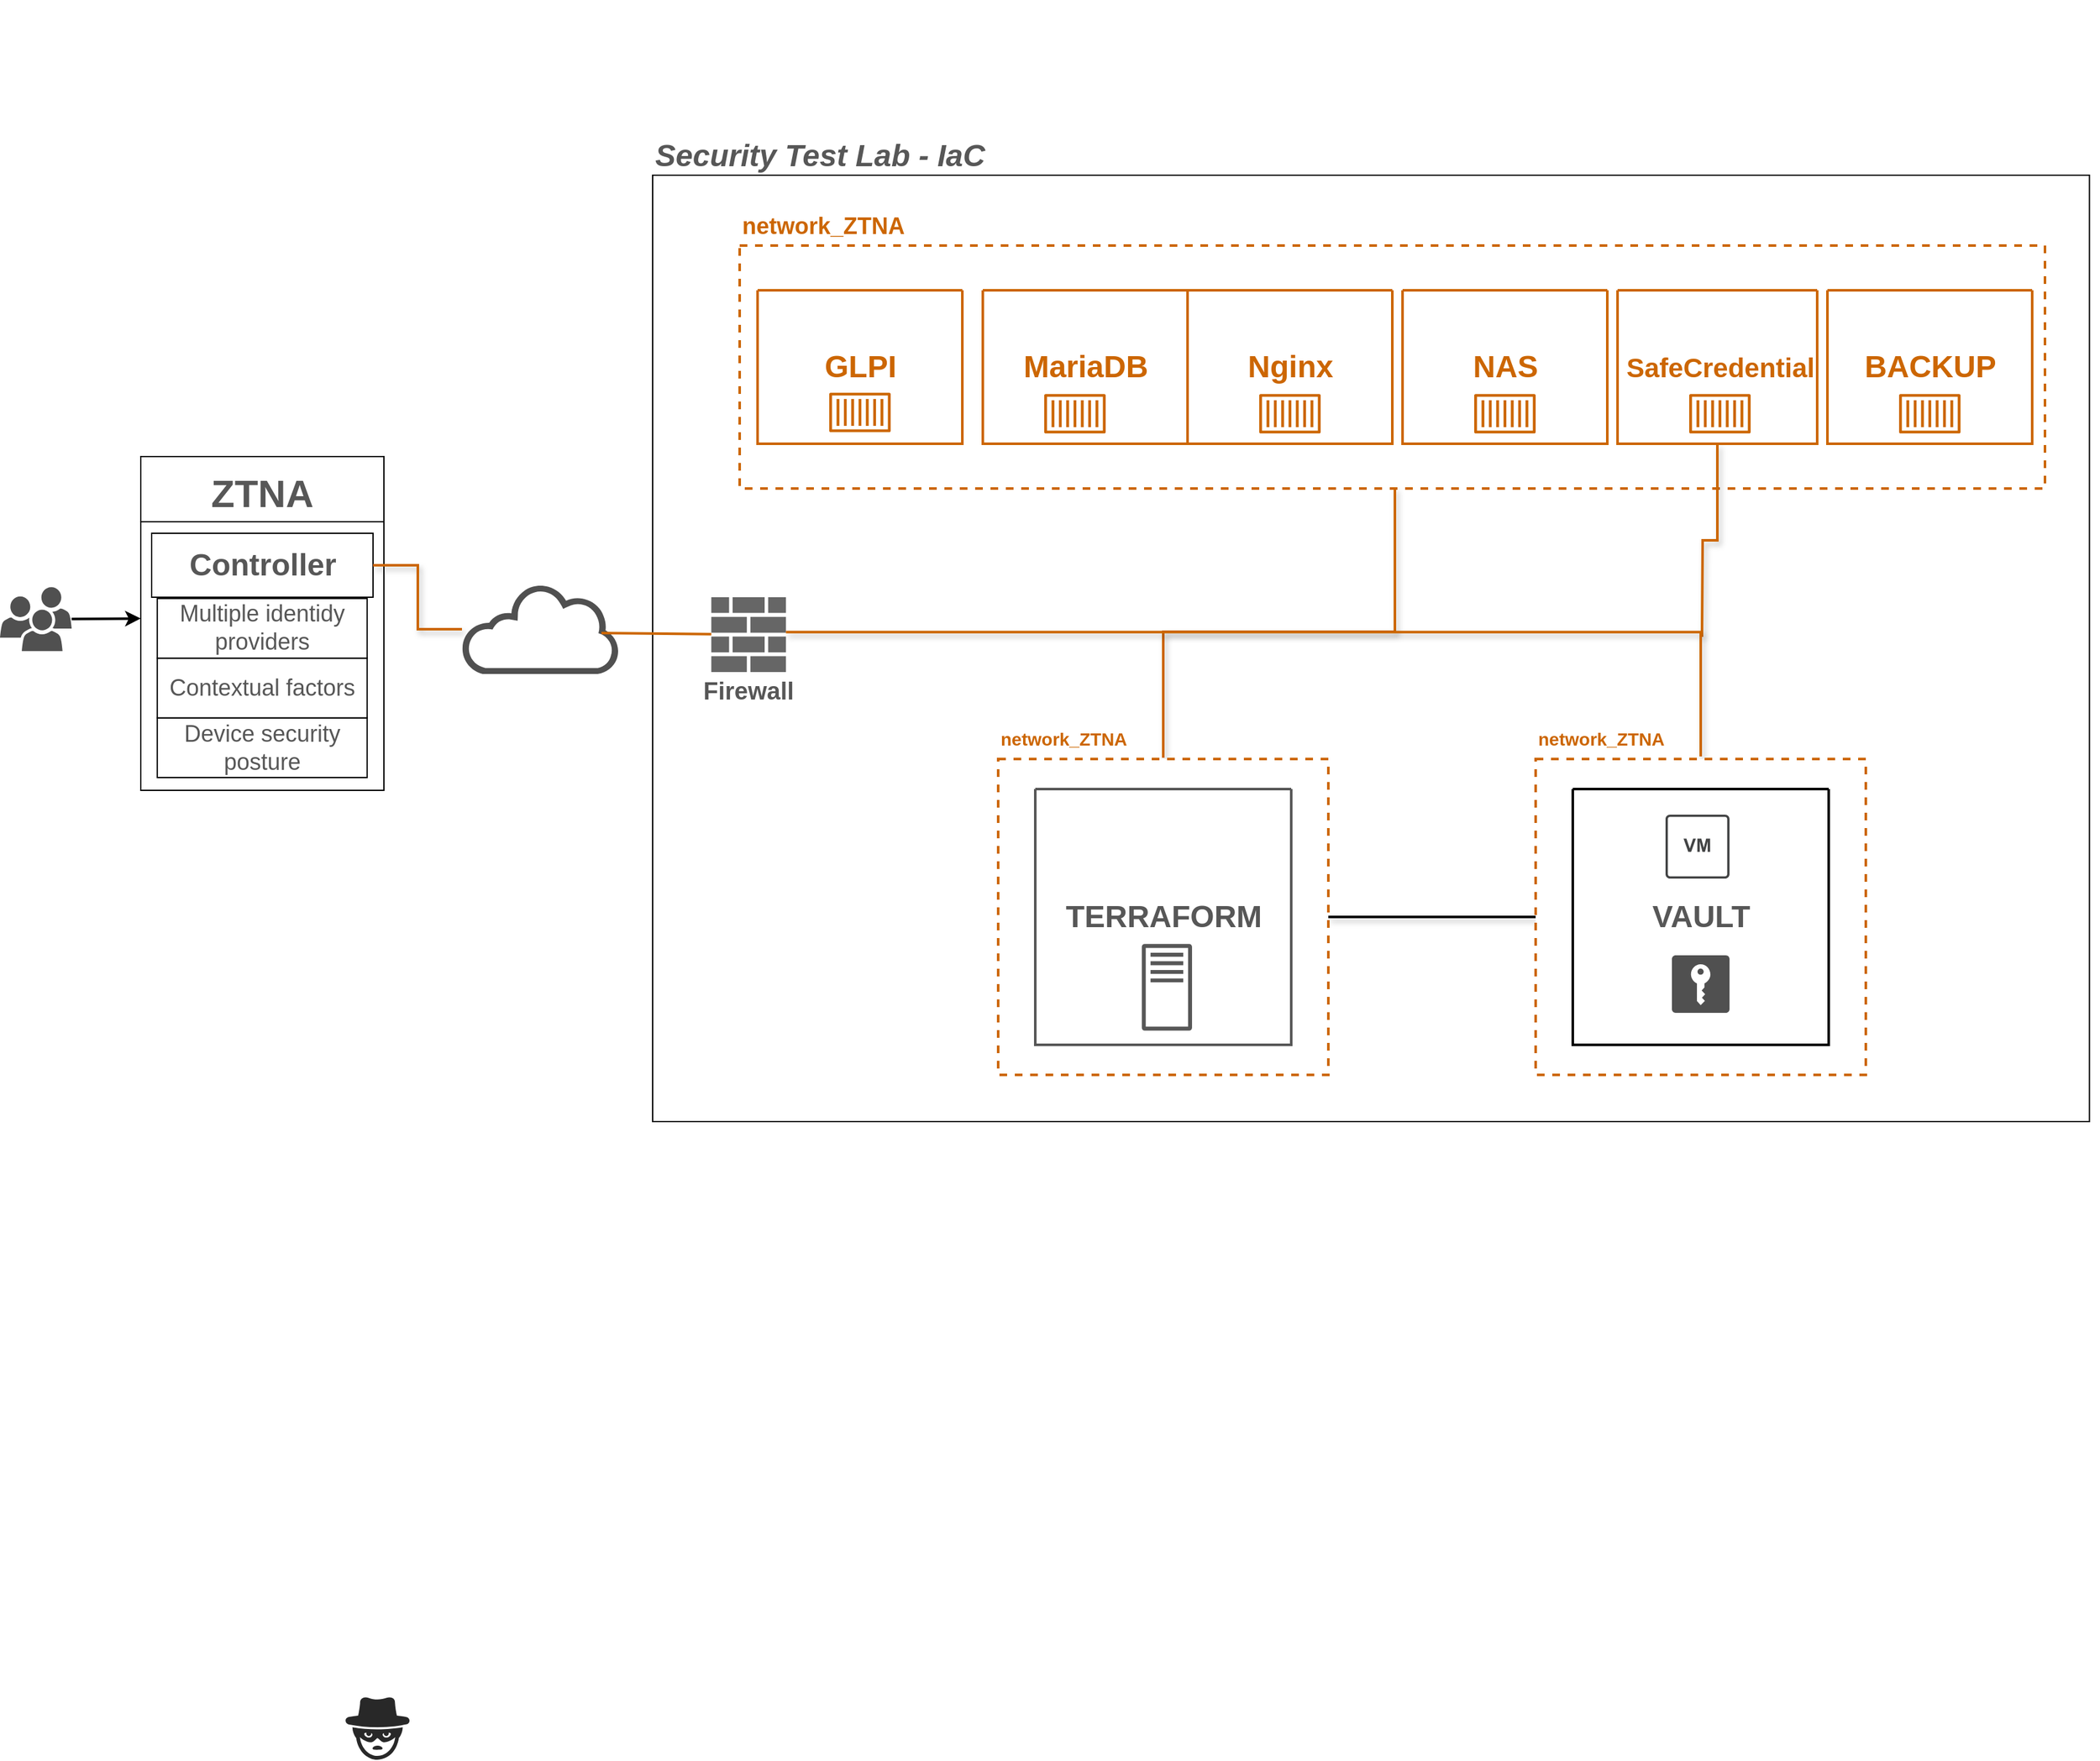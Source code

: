<mxfile version="24.8.3">
  <diagram name="Página-1" id="4tEYT7AZ6MiVWFtFd2NR">
    <mxGraphModel grid="1" page="1" gridSize="10" guides="1" tooltips="1" connect="1" arrows="1" fold="1" pageScale="0.75" pageWidth="827" pageHeight="1169" math="0" shadow="0">
      <root>
        <mxCell id="0" />
        <mxCell id="1" parent="0" />
        <mxCell id="ann6PepIxFPNm6nObkSO-4" value="" style="verticalLabelPosition=bottom;sketch=0;html=1;fillColor=#282828;strokeColor=none;verticalAlign=top;pointerEvents=1;align=center;shape=mxgraph.cisco_safe.security_icons.icon36;" vertex="1" parent="1">
          <mxGeometry x="-910" y="640" width="50" height="49" as="geometry" />
        </mxCell>
        <mxCell id="NsHb4T5I_1cSNWdioChV-1" value="" style="group;fontColor=#575757;" connectable="0" vertex="1" parent="1">
          <mxGeometry x="-1180" y="-600" width="1640" height="794.25" as="geometry" />
        </mxCell>
        <mxCell id="n_Z7QNfw0kOYRbPjjem--23" value="" style="rounded=0;whiteSpace=wrap;html=1;" vertex="1" parent="NsHb4T5I_1cSNWdioChV-1">
          <mxGeometry x="510" y="50" width="1122.75" height="740" as="geometry" />
        </mxCell>
        <mxCell id="S9Cv3rVsNq0ONA8z7l8G-9" value="" style="rounded=0;whiteSpace=wrap;html=1;dashed=1;strokeWidth=2;strokeColor=#CC6600;fontColor=#CC6600;" vertex="1" parent="NsHb4T5I_1cSNWdioChV-1">
          <mxGeometry x="578" y="105" width="1020" height="190" as="geometry" />
        </mxCell>
        <mxCell id="DsAFyzbHcJ4Hr4WfZOtH-16" style="edgeStyle=orthogonalEdgeStyle;rounded=0;orthogonalLoop=1;jettySize=auto;html=1;exitX=0.5;exitY=1;exitDx=0;exitDy=0;fontFamily=Helvetica;fontSize=12;fontColor=default;strokeColor=#CC6600;endArrow=none;endFill=0;shadow=1;strokeWidth=2;" edge="1" parent="NsHb4T5I_1cSNWdioChV-1">
          <mxGeometry relative="1" as="geometry">
            <mxPoint x="1090" y="294" as="sourcePoint" />
            <mxPoint x="908.983" y="505.5" as="targetPoint" />
            <Array as="points">
              <mxPoint x="1090" y="407" />
              <mxPoint x="909" y="407" />
            </Array>
          </mxGeometry>
        </mxCell>
        <mxCell id="S9Cv3rVsNq0ONA8z7l8G-179" value="&lt;h1 style=&quot;&quot;&gt;&lt;font color=&quot;#575757&quot; style=&quot;font-size: 24px;&quot;&gt;&lt;i&gt;Security Test Lab - IaC&lt;/i&gt;&lt;/font&gt;&lt;/h1&gt;" style="text;strokeColor=none;fillColor=none;html=1;fontSize=40;fontStyle=1;verticalAlign=middle;align=left;fontFamily=Helvetica;fontColor=default;" vertex="1" parent="NsHb4T5I_1cSNWdioChV-1">
          <mxGeometry x="510" width="440" height="30" as="geometry" />
        </mxCell>
        <mxCell id="S9Cv3rVsNq0ONA8z7l8G-22" value="&lt;p style=&quot;line-height: 100%;&quot;&gt;&lt;font style=&quot;font-size: 18px;&quot;&gt;network_ZTNA&lt;/font&gt;&lt;/p&gt;" style="text;strokeColor=none;fillColor=none;html=1;fontSize=22;fontStyle=1;verticalAlign=middle;align=left;strokeWidth=0;rotation=0;flipH=0;flipV=1;fontColor=#CC6600;" vertex="1" parent="NsHb4T5I_1cSNWdioChV-1">
          <mxGeometry x="578" y="69" width="180" height="40" as="geometry" />
        </mxCell>
        <mxCell id="n_Z7QNfw0kOYRbPjjem--1" value="" style="group" connectable="0" vertex="1" parent="NsHb4T5I_1cSNWdioChV-1">
          <mxGeometry x="550" y="380" width="70" height="88.5" as="geometry" />
        </mxCell>
        <mxCell id="S9Cv3rVsNq0ONA8z7l8G-20" value="" style="pointerEvents=1;shadow=0;dashed=0;html=1;strokeColor=none;fillColor=#666666;labelPosition=center;verticalLabelPosition=bottom;verticalAlign=top;outlineConnect=0;align=center;shape=mxgraph.office.concepts.firewall;" vertex="1" parent="n_Z7QNfw0kOYRbPjjem--1">
          <mxGeometry x="5.833" width="58.333" height="58.5" as="geometry" />
        </mxCell>
        <mxCell id="S9Cv3rVsNq0ONA8z7l8G-21" value="&lt;font color=&quot;#575757&quot; style=&quot;font-size: 19px;&quot;&gt;Firewall&lt;/font&gt;" style="text;html=1;strokeColor=none;fillColor=none;align=center;verticalAlign=middle;whiteSpace=wrap;rounded=0;fontStyle=1" vertex="1" parent="n_Z7QNfw0kOYRbPjjem--1">
          <mxGeometry y="58.5" width="70" height="30" as="geometry" />
        </mxCell>
        <mxCell id="n_Z7QNfw0kOYRbPjjem--2" value="" style="swimlane;startSize=0;points=[[0,0,0,0,0],[0,0.25,0,0,0],[0,0.5,0,0,0],[0,0.75,0,0,0],[0,1,0,0,0],[0.25,0,0,0,0],[0.25,1,0,0,0],[0.5,0,0,0,0],[0.5,1,0,0,0],[0.75,0,0,0,0],[0.75,1,0,0,0],[1,0,0,0,0],[1,0.25,0,0,0],[1,0.5,0,0,0],[1,0.75,0,0,0],[1,1,0,0,0]];strokeWidth=2;fontColor=#CC6600;strokeColor=#CC6600;" vertex="1" parent="NsHb4T5I_1cSNWdioChV-1">
          <mxGeometry x="592" y="140" width="160" height="120" as="geometry">
            <mxRectangle x="-358" y="240" width="50" height="40" as="alternateBounds" />
          </mxGeometry>
        </mxCell>
        <mxCell id="n_Z7QNfw0kOYRbPjjem--3" value="&lt;font style=&quot;font-size: 24px;&quot;&gt;&lt;b style=&quot;&quot;&gt;GLPI&lt;/b&gt;&lt;/font&gt;" style="text;html=1;align=center;verticalAlign=middle;resizable=0;points=[];autosize=1;strokeColor=none;fillColor=none;fontColor=#CC6600;" vertex="1" parent="n_Z7QNfw0kOYRbPjjem--2">
          <mxGeometry x="40" y="40" width="80" height="40" as="geometry" />
        </mxCell>
        <mxCell id="ann6PepIxFPNm6nObkSO-7" value="" style="sketch=0;outlineConnect=0;fontColor=#232F3E;gradientColor=none;fillColor=#CC6600;strokeColor=none;dashed=0;verticalLabelPosition=bottom;verticalAlign=top;align=center;html=1;fontSize=12;fontStyle=0;aspect=fixed;pointerEvents=1;shape=mxgraph.aws4.container_1;" vertex="1" parent="n_Z7QNfw0kOYRbPjjem--2">
          <mxGeometry x="56" y="80" width="48" height="31" as="geometry" />
        </mxCell>
        <mxCell id="n_Z7QNfw0kOYRbPjjem--4" value="" style="swimlane;startSize=0;strokeWidth=2;fontColor=#CC6600;strokeColor=#CC6600;" vertex="1" parent="NsHb4T5I_1cSNWdioChV-1">
          <mxGeometry x="768" y="140" width="160" height="120" as="geometry">
            <mxRectangle x="-770" y="140" width="50" height="40" as="alternateBounds" />
          </mxGeometry>
        </mxCell>
        <mxCell id="n_Z7QNfw0kOYRbPjjem--5" value="&lt;font style=&quot;font-size: 24px;&quot;&gt;&lt;b style=&quot;&quot;&gt;MariaDB&lt;/b&gt;&lt;/font&gt;" style="text;html=1;align=center;verticalAlign=middle;resizable=0;points=[];autosize=1;strokeColor=none;fillColor=none;fontColor=#CC6600;" vertex="1" parent="n_Z7QNfw0kOYRbPjjem--4">
          <mxGeometry x="20" y="40" width="120" height="40" as="geometry" />
        </mxCell>
        <mxCell id="n_Z7QNfw0kOYRbPjjem--6" value="" style="swimlane;startSize=0;strokeWidth=2;fontColor=#CC6600;strokeColor=#CC6600;" vertex="1" parent="NsHb4T5I_1cSNWdioChV-1">
          <mxGeometry x="928" y="140" width="160" height="120" as="geometry">
            <mxRectangle x="-770" y="140" width="50" height="40" as="alternateBounds" />
          </mxGeometry>
        </mxCell>
        <mxCell id="n_Z7QNfw0kOYRbPjjem--7" value="&lt;span style=&quot;font-size: 24px;&quot;&gt;&lt;b&gt;Nginx&lt;/b&gt;&lt;/span&gt;" style="text;html=1;align=center;verticalAlign=middle;resizable=0;points=[];autosize=1;strokeColor=none;fillColor=none;fontColor=#CC6600;" vertex="1" parent="n_Z7QNfw0kOYRbPjjem--6">
          <mxGeometry x="35" y="40" width="90" height="40" as="geometry" />
        </mxCell>
        <mxCell id="ann6PepIxFPNm6nObkSO-9" value="" style="sketch=0;outlineConnect=0;fontColor=#232F3E;gradientColor=none;fillColor=#CC6600;strokeColor=none;dashed=0;verticalLabelPosition=bottom;verticalAlign=top;align=center;html=1;fontSize=12;fontStyle=0;aspect=fixed;pointerEvents=1;shape=mxgraph.aws4.container_1;" vertex="1" parent="n_Z7QNfw0kOYRbPjjem--6">
          <mxGeometry x="56" y="81" width="48" height="31" as="geometry" />
        </mxCell>
        <mxCell id="n_Z7QNfw0kOYRbPjjem--8" value="" style="swimlane;startSize=0;strokeWidth=2;fontColor=#CC6600;strokeColor=#CC6600;" vertex="1" parent="NsHb4T5I_1cSNWdioChV-1">
          <mxGeometry x="1096" y="140" width="160" height="120" as="geometry">
            <mxRectangle x="-770" y="140" width="50" height="40" as="alternateBounds" />
          </mxGeometry>
        </mxCell>
        <mxCell id="n_Z7QNfw0kOYRbPjjem--9" value="&lt;span style=&quot;font-size: 24px;&quot;&gt;&lt;b&gt;NAS&lt;/b&gt;&lt;/span&gt;" style="text;html=1;align=center;verticalAlign=middle;resizable=0;points=[];autosize=1;strokeColor=none;fillColor=none;fontColor=#CC6600;" vertex="1" parent="n_Z7QNfw0kOYRbPjjem--8">
          <mxGeometry x="45" y="40" width="70" height="40" as="geometry" />
        </mxCell>
        <mxCell id="DsAFyzbHcJ4Hr4WfZOtH-21" style="edgeStyle=orthogonalEdgeStyle;rounded=0;orthogonalLoop=1;jettySize=auto;html=1;fontFamily=Helvetica;fontSize=12;fontColor=default;endArrow=none;endFill=0;flowAnimation=0;shadow=1;strokeWidth=2;strokeColor=#CC6600;" edge="1" parent="NsHb4T5I_1cSNWdioChV-1" source="n_Z7QNfw0kOYRbPjjem--10">
          <mxGeometry relative="1" as="geometry">
            <mxPoint x="1330" y="411" as="targetPoint" />
          </mxGeometry>
        </mxCell>
        <mxCell id="n_Z7QNfw0kOYRbPjjem--10" value="" style="swimlane;startSize=0;strokeWidth=2;fontColor=#CC6600;strokeColor=#CC6600;" vertex="1" parent="NsHb4T5I_1cSNWdioChV-1">
          <mxGeometry x="1264" y="140" width="156" height="120" as="geometry">
            <mxRectangle x="-770" y="140" width="50" height="40" as="alternateBounds" />
          </mxGeometry>
        </mxCell>
        <mxCell id="n_Z7QNfw0kOYRbPjjem--11" value="&lt;b style=&quot;&quot;&gt;&lt;font style=&quot;font-size: 21px;&quot;&gt;SafeCredential&lt;/font&gt;&lt;/b&gt;" style="text;html=1;align=center;verticalAlign=middle;resizable=0;points=[];autosize=1;strokeColor=none;fillColor=none;fontColor=#CC6600;" vertex="1" parent="n_Z7QNfw0kOYRbPjjem--10">
          <mxGeometry x="-5" y="40" width="170" height="40" as="geometry" />
        </mxCell>
        <mxCell id="ann6PepIxFPNm6nObkSO-11" value="" style="sketch=0;outlineConnect=0;fontColor=#232F3E;gradientColor=none;fillColor=#CC6600;strokeColor=none;dashed=0;verticalLabelPosition=bottom;verticalAlign=top;align=center;html=1;fontSize=12;fontStyle=0;aspect=fixed;pointerEvents=1;shape=mxgraph.aws4.container_1;" vertex="1" parent="n_Z7QNfw0kOYRbPjjem--10">
          <mxGeometry x="56" y="81" width="48" height="31" as="geometry" />
        </mxCell>
        <mxCell id="n_Z7QNfw0kOYRbPjjem--12" value="" style="swimlane;startSize=0;strokeWidth=2;fontColor=#CC6600;strokeColor=#CC6600;" vertex="1" parent="NsHb4T5I_1cSNWdioChV-1">
          <mxGeometry x="1428" y="140" width="160" height="120" as="geometry">
            <mxRectangle x="-770" y="140" width="50" height="40" as="alternateBounds" />
          </mxGeometry>
        </mxCell>
        <mxCell id="n_Z7QNfw0kOYRbPjjem--13" value="&lt;span style=&quot;font-size: 24px;&quot;&gt;&lt;b&gt;&lt;font&gt;BACKUP&lt;/font&gt;&lt;/b&gt;&lt;/span&gt;" style="text;html=1;align=center;verticalAlign=middle;resizable=0;points=[];autosize=1;strokeColor=none;fillColor=none;fontColor=#CC6600;" vertex="1" parent="n_Z7QNfw0kOYRbPjjem--12">
          <mxGeometry x="15" y="40" width="130" height="40" as="geometry" />
        </mxCell>
        <mxCell id="ann6PepIxFPNm6nObkSO-12" value="" style="sketch=0;outlineConnect=0;fontColor=#232F3E;gradientColor=none;fillColor=#CC6600;strokeColor=none;dashed=0;verticalLabelPosition=bottom;verticalAlign=top;align=center;html=1;fontSize=12;fontStyle=0;aspect=fixed;pointerEvents=1;shape=mxgraph.aws4.container_1;" vertex="1" parent="n_Z7QNfw0kOYRbPjjem--12">
          <mxGeometry x="56" y="81" width="48" height="31" as="geometry" />
        </mxCell>
        <mxCell id="PgFq0PD8M621qgvkV6Xd-6" value="" style="sketch=0;pointerEvents=1;shadow=0;dashed=0;html=1;strokeColor=none;fillColor=#505050;labelPosition=center;verticalLabelPosition=bottom;outlineConnect=0;verticalAlign=top;align=center;shape=mxgraph.office.clouds.cloud;" vertex="1" parent="NsHb4T5I_1cSNWdioChV-1">
          <mxGeometry x="361" y="370" width="124" height="70" as="geometry" />
        </mxCell>
        <mxCell id="PgFq0PD8M621qgvkV6Xd-24" value="" style="endArrow=none;html=1;rounded=0;strokeWidth=2;fontColor=#CC6600;strokeColor=#CC6600;" edge="1" parent="NsHb4T5I_1cSNWdioChV-1" source="S9Cv3rVsNq0ONA8z7l8G-20">
          <mxGeometry width="50" height="50" relative="1" as="geometry">
            <mxPoint x="550" y="420" as="sourcePoint" />
            <mxPoint x="470" y="408" as="targetPoint" />
          </mxGeometry>
        </mxCell>
        <mxCell id="PgFq0PD8M621qgvkV6Xd-44" style="rounded=0;orthogonalLoop=1;jettySize=auto;html=1;strokeColor=default;jumpStyle=line;strokeWidth=2;" edge="1" parent="NsHb4T5I_1cSNWdioChV-1" source="PgFq0PD8M621qgvkV6Xd-25">
          <mxGeometry relative="1" as="geometry">
            <mxPoint x="110" y="396.65" as="targetPoint" />
            <mxPoint x="26" y="396.65" as="sourcePoint" />
          </mxGeometry>
        </mxCell>
        <mxCell id="PgFq0PD8M621qgvkV6Xd-31" value="ZTNA" style="swimlane;startSize=51;horizontal=1;containerType=tree;fontSize=30;fontColor=#575757;" vertex="1" parent="NsHb4T5I_1cSNWdioChV-1">
          <mxGeometry x="110" y="270" width="190" height="261" as="geometry" />
        </mxCell>
        <mxCell id="PgFq0PD8M621qgvkV6Xd-38" value="&lt;b style=&quot;&quot;&gt;&lt;font color=&quot;#575757&quot; style=&quot;font-size: 24px;&quot;&gt;Controller&lt;/font&gt;&lt;/b&gt;" style="whiteSpace=wrap;html=1;treeFolding=1;treeMoving=1;newEdgeStyle={&quot;edgeStyle&quot;:&quot;elbowEdgeStyle&quot;,&quot;startArrow&quot;:&quot;none&quot;,&quot;endArrow&quot;:&quot;none&quot;};" vertex="1" parent="PgFq0PD8M621qgvkV6Xd-31">
          <mxGeometry x="8.5" y="60" width="173" height="50" as="geometry" />
        </mxCell>
        <mxCell id="DsAFyzbHcJ4Hr4WfZOtH-6" value="" style="group" connectable="0" vertex="1" parent="PgFq0PD8M621qgvkV6Xd-31">
          <mxGeometry x="26" y="111" width="164" height="140" as="geometry" />
        </mxCell>
        <mxCell id="DsAFyzbHcJ4Hr4WfZOtH-3" value="&lt;font color=&quot;#575757&quot; style=&quot;font-size: 18px;&quot;&gt;Device security posture&lt;/font&gt;" style="whiteSpace=wrap;html=1;treeFolding=1;treeMoving=1;newEdgeStyle={&quot;edgeStyle&quot;:&quot;elbowEdgeStyle&quot;,&quot;startArrow&quot;:&quot;none&quot;,&quot;endArrow&quot;:&quot;none&quot;};" vertex="1" parent="DsAFyzbHcJ4Hr4WfZOtH-6">
          <mxGeometry x="-13.12" y="93.333" width="164" height="46.667" as="geometry" />
        </mxCell>
        <mxCell id="DsAFyzbHcJ4Hr4WfZOtH-5" value="&lt;font color=&quot;#575757&quot; style=&quot;font-size: 18px;&quot;&gt;Contextual factors&lt;/font&gt;" style="whiteSpace=wrap;html=1;treeFolding=1;treeMoving=1;newEdgeStyle={&quot;edgeStyle&quot;:&quot;elbowEdgeStyle&quot;,&quot;startArrow&quot;:&quot;none&quot;,&quot;endArrow&quot;:&quot;none&quot;};" vertex="1" parent="DsAFyzbHcJ4Hr4WfZOtH-6">
          <mxGeometry x="-13.12" y="46.667" width="164" height="46.667" as="geometry" />
        </mxCell>
        <mxCell id="PgFq0PD8M621qgvkV6Xd-37" value="&lt;font color=&quot;#575757&quot; style=&quot;font-size: 18px;&quot;&gt;Multiple identidy providers&lt;/font&gt;" style="whiteSpace=wrap;html=1;treeFolding=1;treeMoving=1;newEdgeStyle={&quot;edgeStyle&quot;:&quot;elbowEdgeStyle&quot;,&quot;startArrow&quot;:&quot;none&quot;,&quot;endArrow&quot;:&quot;none&quot;};" vertex="1" parent="DsAFyzbHcJ4Hr4WfZOtH-6">
          <mxGeometry x="-13.12" width="164" height="46.667" as="geometry" />
        </mxCell>
        <mxCell id="PgFq0PD8M621qgvkV6Xd-40" style="edgeStyle=elbowEdgeStyle;rounded=0;orthogonalLoop=1;jettySize=auto;html=1;startArrow=none;endArrow=none;exitX=1;exitY=0.5;exitDx=0;exitDy=0;shadow=1;strokeWidth=2;fontColor=#CC6600;strokeColor=#CC6600;" edge="1" parent="NsHb4T5I_1cSNWdioChV-1" source="PgFq0PD8M621qgvkV6Xd-38" target="PgFq0PD8M621qgvkV6Xd-6">
          <mxGeometry relative="1" as="geometry" />
        </mxCell>
        <mxCell id="PgFq0PD8M621qgvkV6Xd-25" value="" style="sketch=0;pointerEvents=1;shadow=0;dashed=0;html=1;strokeColor=none;fillColor=#505050;labelPosition=center;verticalLabelPosition=bottom;verticalAlign=top;outlineConnect=0;align=center;shape=mxgraph.office.users.users;" vertex="1" parent="NsHb4T5I_1cSNWdioChV-1">
          <mxGeometry y="372.12" width="56" height="50" as="geometry" />
        </mxCell>
        <mxCell id="DsAFyzbHcJ4Hr4WfZOtH-20" style="edgeStyle=orthogonalEdgeStyle;rounded=0;orthogonalLoop=1;jettySize=auto;html=1;entryX=0.5;entryY=0;entryDx=0;entryDy=0;fontFamily=Helvetica;fontSize=12;fontColor=default;endArrow=none;endFill=0;shadow=1;strokeWidth=2;strokeColor=#CC6600;" edge="1" parent="NsHb4T5I_1cSNWdioChV-1">
          <mxGeometry relative="1" as="geometry">
            <mxPoint x="614.167" y="407.25" as="sourcePoint" />
            <mxPoint x="1329" y="504.5" as="targetPoint" />
            <Array as="points">
              <mxPoint x="1329" y="407" />
            </Array>
          </mxGeometry>
        </mxCell>
        <mxCell id="DsAFyzbHcJ4Hr4WfZOtH-22" style="edgeStyle=orthogonalEdgeStyle;rounded=0;orthogonalLoop=1;jettySize=auto;html=1;entryX=0;entryY=0.5;entryDx=0;entryDy=0;fontFamily=Helvetica;fontSize=12;fontColor=default;endArrow=none;endFill=0;shadow=1;strokeWidth=2;" edge="1" parent="NsHb4T5I_1cSNWdioChV-1" source="n_Z7QNfw0kOYRbPjjem--18" target="S9Cv3rVsNq0ONA8z7l8G-26">
          <mxGeometry relative="1" as="geometry" />
        </mxCell>
        <mxCell id="n_Z7QNfw0kOYRbPjjem--18" value="" style="rounded=0;whiteSpace=wrap;html=1;dashed=1;strokeWidth=2;strokeColor=#CC6600;fontColor=#CC6600;" vertex="1" parent="NsHb4T5I_1cSNWdioChV-1">
          <mxGeometry x="780" y="506.5" width="258" height="247" as="geometry" />
        </mxCell>
        <mxCell id="n_Z7QNfw0kOYRbPjjem--14" value="" style="swimlane;startSize=0;strokeWidth=2;fontColor=#575757;strokeColor=#575757;" vertex="1" parent="NsHb4T5I_1cSNWdioChV-1">
          <mxGeometry x="809" y="530" width="200" height="200" as="geometry" />
        </mxCell>
        <mxCell id="n_Z7QNfw0kOYRbPjjem--15" value="&lt;b&gt;&lt;font style=&quot;font-size: 24px;&quot;&gt;TERRAFORM&lt;/font&gt;&lt;/b&gt;" style="text;html=1;align=center;verticalAlign=middle;resizable=0;points=[];autosize=1;strokeColor=none;fillColor=none;fontColor=#575757;" vertex="1" parent="n_Z7QNfw0kOYRbPjjem--14">
          <mxGeometry x="10" y="80" width="180" height="40" as="geometry" />
        </mxCell>
        <mxCell id="S9Cv3rVsNq0ONA8z7l8G-26" value="" style="rounded=0;whiteSpace=wrap;html=1;dashed=1;strokeWidth=2;strokeColor=#CC6600;" vertex="1" parent="NsHb4T5I_1cSNWdioChV-1">
          <mxGeometry x="1200" y="506.5" width="258" height="247" as="geometry" />
        </mxCell>
        <mxCell id="n_Z7QNfw0kOYRbPjjem--16" value="" style="swimlane;startSize=0;strokeWidth=2;" vertex="1" parent="NsHb4T5I_1cSNWdioChV-1">
          <mxGeometry x="1229" y="530" width="200" height="200" as="geometry" />
        </mxCell>
        <mxCell id="n_Z7QNfw0kOYRbPjjem--17" value="&lt;b&gt;&lt;font color=&quot;#575757&quot; style=&quot;font-size: 24px;&quot;&gt;VAULT&lt;/font&gt;&lt;/b&gt;" style="text;html=1;align=center;verticalAlign=middle;resizable=0;points=[];autosize=1;strokeColor=none;fillColor=none;" vertex="1" parent="n_Z7QNfw0kOYRbPjjem--16">
          <mxGeometry x="50" y="80" width="100" height="40" as="geometry" />
        </mxCell>
        <mxCell id="S9Cv3rVsNq0ONA8z7l8G-167" value="" style="sketch=0;pointerEvents=1;shadow=0;dashed=0;html=1;strokeColor=none;fillColor=#505050;labelPosition=center;verticalLabelPosition=bottom;verticalAlign=middle;outlineConnect=0;align=center;shape=mxgraph.office.security.management_role;fontFamily=Helvetica;fontSize=12;fontColor=default;" vertex="1" parent="n_Z7QNfw0kOYRbPjjem--16">
          <mxGeometry x="77.5" y="130" width="45" height="45" as="geometry" />
        </mxCell>
        <mxCell id="n_Z7QNfw0kOYRbPjjem--26" value="" style="sketch=0;pointerEvents=1;shadow=0;dashed=0;html=1;strokeColor=none;fillColor=#434445;aspect=fixed;labelPosition=center;verticalLabelPosition=bottom;verticalAlign=top;align=center;outlineConnect=0;shape=mxgraph.vvd.virtual_machine;rounded=0;strokeWidth=3;fontFamily=Helvetica;fontSize=12;fontColor=default;" vertex="1" parent="n_Z7QNfw0kOYRbPjjem--16">
          <mxGeometry x="72.5" y="20" width="50" height="50" as="geometry" />
        </mxCell>
        <mxCell id="ann6PepIxFPNm6nObkSO-1" value="&lt;p style=&quot;line-height: 100%;&quot;&gt;&lt;font style=&quot;font-size: 14px;&quot;&gt;network_ZTNA&lt;/font&gt;&lt;/p&gt;" style="text;strokeColor=none;fillColor=none;html=1;fontSize=22;fontStyle=1;verticalAlign=middle;align=left;strokeWidth=0;rotation=0;flipH=0;flipV=1;fontColor=#CC6600;" vertex="1" parent="NsHb4T5I_1cSNWdioChV-1">
          <mxGeometry x="780" y="468.5" width="180" height="40" as="geometry" />
        </mxCell>
        <mxCell id="ann6PepIxFPNm6nObkSO-2" value="&lt;p style=&quot;line-height: 100%;&quot;&gt;&lt;font style=&quot;font-size: 14px;&quot;&gt;network_ZTNA&lt;/font&gt;&lt;/p&gt;" style="text;strokeColor=none;fillColor=none;html=1;fontSize=22;fontStyle=1;verticalAlign=middle;align=left;strokeWidth=0;rotation=0;flipH=0;flipV=1;fontColor=#CC6600;" vertex="1" parent="NsHb4T5I_1cSNWdioChV-1">
          <mxGeometry x="1200" y="468.5" width="180" height="40" as="geometry" />
        </mxCell>
        <mxCell id="ann6PepIxFPNm6nObkSO-5" value="" style="sketch=0;outlineConnect=0;fontColor=#CC6600;gradientColor=none;fillColor=#575757;strokeColor=none;dashed=0;verticalLabelPosition=bottom;verticalAlign=top;align=center;html=1;fontSize=12;fontStyle=0;aspect=fixed;pointerEvents=1;shape=mxgraph.aws4.traditional_server;" vertex="1" parent="NsHb4T5I_1cSNWdioChV-1">
          <mxGeometry x="892.25" y="651" width="39.23" height="68" as="geometry" />
        </mxCell>
        <mxCell id="ann6PepIxFPNm6nObkSO-8" value="" style="sketch=0;outlineConnect=0;fontColor=#232F3E;gradientColor=none;fillColor=#CC6600;strokeColor=none;dashed=0;verticalLabelPosition=bottom;verticalAlign=top;align=center;html=1;fontSize=12;fontStyle=0;aspect=fixed;pointerEvents=1;shape=mxgraph.aws4.container_1;" vertex="1" parent="NsHb4T5I_1cSNWdioChV-1">
          <mxGeometry x="816" y="221" width="48" height="31" as="geometry" />
        </mxCell>
        <mxCell id="ann6PepIxFPNm6nObkSO-10" value="" style="sketch=0;outlineConnect=0;fontColor=#232F3E;gradientColor=none;fillColor=#CC6600;strokeColor=none;dashed=0;verticalLabelPosition=bottom;verticalAlign=top;align=center;html=1;fontSize=12;fontStyle=0;aspect=fixed;pointerEvents=1;shape=mxgraph.aws4.container_1;" vertex="1" parent="NsHb4T5I_1cSNWdioChV-1">
          <mxGeometry x="1152" y="221" width="48" height="31" as="geometry" />
        </mxCell>
      </root>
    </mxGraphModel>
  </diagram>
</mxfile>
